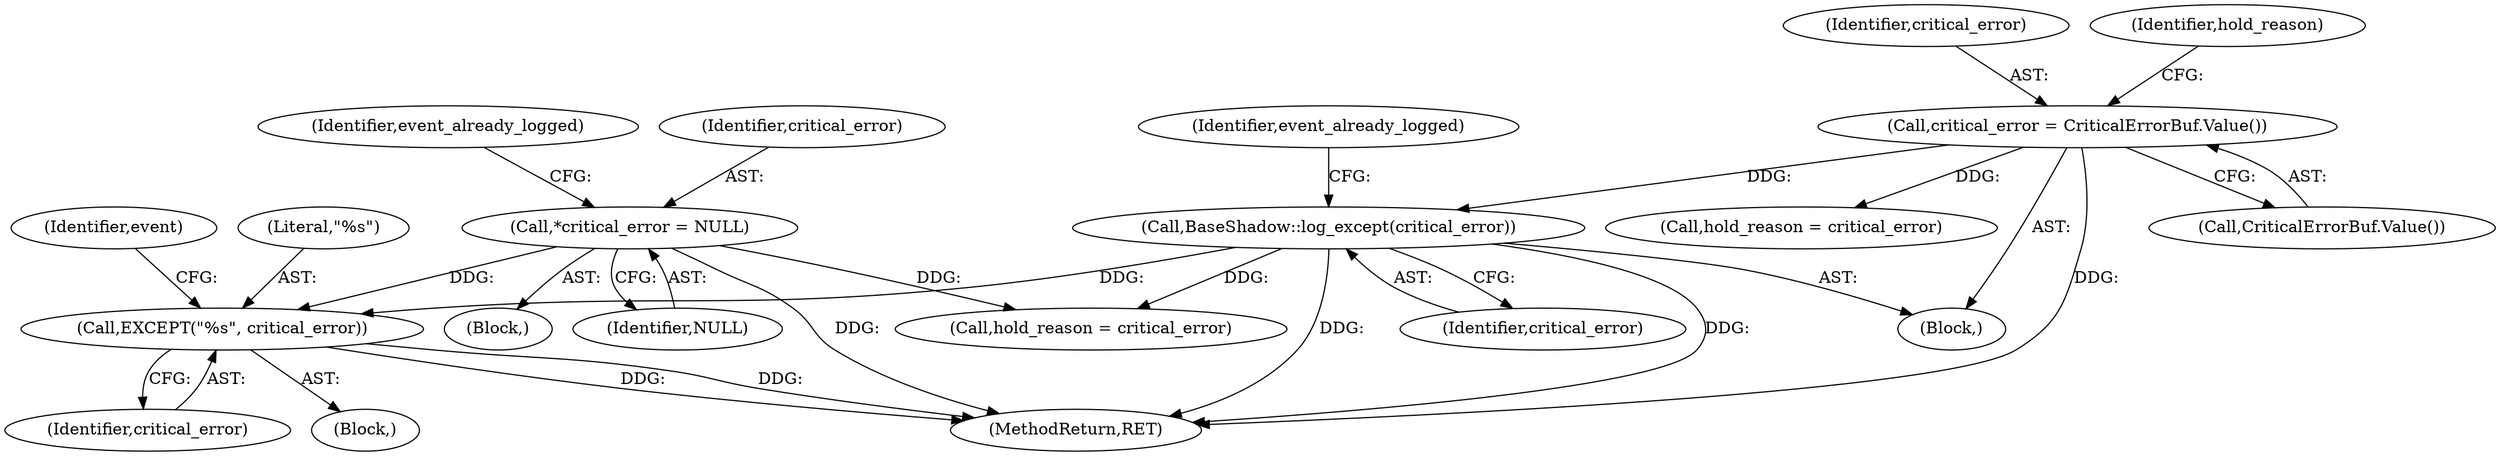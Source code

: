 digraph "0_htcondor_5e5571d1a431eb3c61977b6dd6ec90186ef79867_6@pointer" {
"1000274" [label="(Call,EXCEPT(\"%s\", critical_error))"];
"1000224" [label="(Call,BaseShadow::log_except(critical_error))"];
"1000214" [label="(Call,critical_error = CriticalErrorBuf.Value())"];
"1000113" [label="(Call,*critical_error = NULL)"];
"1000278" [label="(Identifier,event)"];
"1000215" [label="(Identifier,critical_error)"];
"1000114" [label="(Identifier,critical_error)"];
"1000276" [label="(Identifier,critical_error)"];
"1000225" [label="(Identifier,critical_error)"];
"1000216" [label="(Call,CriticalErrorBuf.Value())"];
"1000252" [label="(Call,hold_reason = critical_error)"];
"1000115" [label="(Identifier,NULL)"];
"1000102" [label="(Block,)"];
"1000224" [label="(Call,BaseShadow::log_except(critical_error))"];
"1000268" [label="(Block,)"];
"1000275" [label="(Literal,\"%s\")"];
"1000281" [label="(MethodReturn,RET)"];
"1000214" [label="(Call,critical_error = CriticalErrorBuf.Value())"];
"1000219" [label="(Identifier,hold_reason)"];
"1000274" [label="(Call,EXCEPT(\"%s\", critical_error))"];
"1000119" [label="(Identifier,event_already_logged)"];
"1000227" [label="(Identifier,event_already_logged)"];
"1000209" [label="(Block,)"];
"1000221" [label="(Call,hold_reason = critical_error)"];
"1000113" [label="(Call,*critical_error = NULL)"];
"1000274" -> "1000268"  [label="AST: "];
"1000274" -> "1000276"  [label="CFG: "];
"1000275" -> "1000274"  [label="AST: "];
"1000276" -> "1000274"  [label="AST: "];
"1000278" -> "1000274"  [label="CFG: "];
"1000274" -> "1000281"  [label="DDG: "];
"1000274" -> "1000281"  [label="DDG: "];
"1000224" -> "1000274"  [label="DDG: "];
"1000113" -> "1000274"  [label="DDG: "];
"1000224" -> "1000209"  [label="AST: "];
"1000224" -> "1000225"  [label="CFG: "];
"1000225" -> "1000224"  [label="AST: "];
"1000227" -> "1000224"  [label="CFG: "];
"1000224" -> "1000281"  [label="DDG: "];
"1000224" -> "1000281"  [label="DDG: "];
"1000214" -> "1000224"  [label="DDG: "];
"1000224" -> "1000252"  [label="DDG: "];
"1000214" -> "1000209"  [label="AST: "];
"1000214" -> "1000216"  [label="CFG: "];
"1000215" -> "1000214"  [label="AST: "];
"1000216" -> "1000214"  [label="AST: "];
"1000219" -> "1000214"  [label="CFG: "];
"1000214" -> "1000281"  [label="DDG: "];
"1000214" -> "1000221"  [label="DDG: "];
"1000113" -> "1000102"  [label="AST: "];
"1000113" -> "1000115"  [label="CFG: "];
"1000114" -> "1000113"  [label="AST: "];
"1000115" -> "1000113"  [label="AST: "];
"1000119" -> "1000113"  [label="CFG: "];
"1000113" -> "1000281"  [label="DDG: "];
"1000113" -> "1000252"  [label="DDG: "];
}
